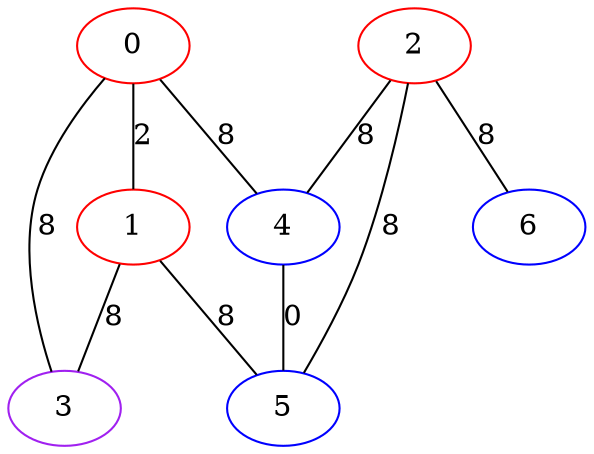 graph "" {
0 [color=red, weight=1];
1 [color=red, weight=1];
2 [color=red, weight=1];
3 [color=purple, weight=4];
4 [color=blue, weight=3];
5 [color=blue, weight=3];
6 [color=blue, weight=3];
0 -- 1  [key=0, label=2];
0 -- 3  [key=0, label=8];
0 -- 4  [key=0, label=8];
1 -- 3  [key=0, label=8];
1 -- 5  [key=0, label=8];
2 -- 4  [key=0, label=8];
2 -- 5  [key=0, label=8];
2 -- 6  [key=0, label=8];
4 -- 5  [key=0, label=0];
}
